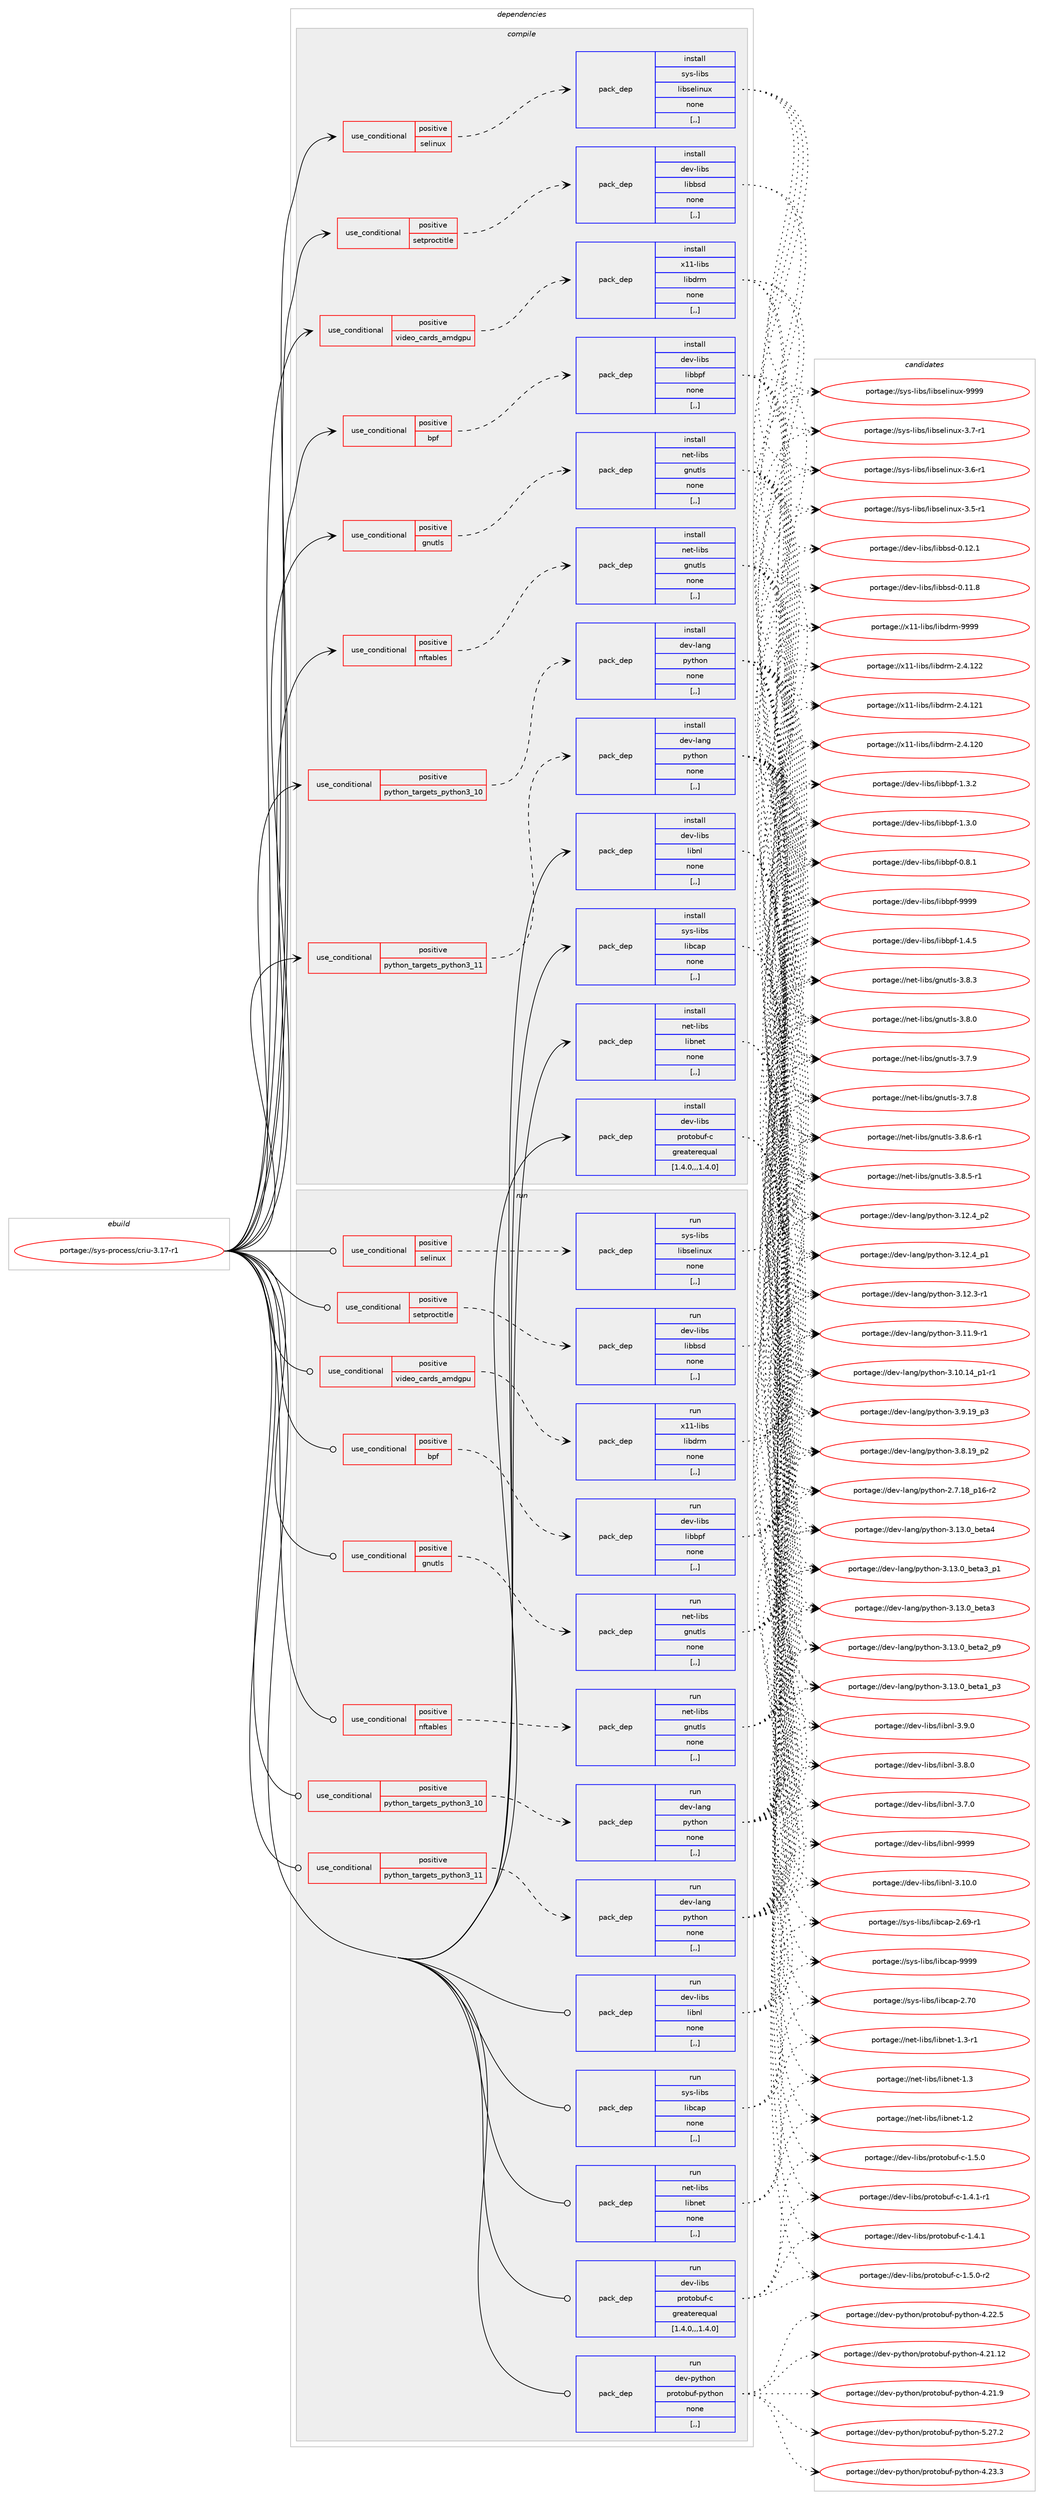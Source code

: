 digraph prolog {

# *************
# Graph options
# *************

newrank=true;
concentrate=true;
compound=true;
graph [rankdir=LR,fontname=Helvetica,fontsize=10,ranksep=1.5];#, ranksep=2.5, nodesep=0.2];
edge  [arrowhead=vee];
node  [fontname=Helvetica,fontsize=10];

# **********
# The ebuild
# **********

subgraph cluster_leftcol {
color=gray;
label=<<i>ebuild</i>>;
id [label="portage://sys-process/criu-3.17-r1", color=red, width=4, href="../sys-process/criu-3.17-r1.svg"];
}

# ****************
# The dependencies
# ****************

subgraph cluster_midcol {
color=gray;
label=<<i>dependencies</i>>;
subgraph cluster_compile {
fillcolor="#eeeeee";
style=filled;
label=<<i>compile</i>>;
subgraph cond118425 {
dependency443323 [label=<<TABLE BORDER="0" CELLBORDER="1" CELLSPACING="0" CELLPADDING="4"><TR><TD ROWSPAN="3" CELLPADDING="10">use_conditional</TD></TR><TR><TD>positive</TD></TR><TR><TD>bpf</TD></TR></TABLE>>, shape=none, color=red];
subgraph pack321891 {
dependency443324 [label=<<TABLE BORDER="0" CELLBORDER="1" CELLSPACING="0" CELLPADDING="4" WIDTH="220"><TR><TD ROWSPAN="6" CELLPADDING="30">pack_dep</TD></TR><TR><TD WIDTH="110">install</TD></TR><TR><TD>dev-libs</TD></TR><TR><TD>libbpf</TD></TR><TR><TD>none</TD></TR><TR><TD>[,,]</TD></TR></TABLE>>, shape=none, color=blue];
}
dependency443323:e -> dependency443324:w [weight=20,style="dashed",arrowhead="vee"];
}
id:e -> dependency443323:w [weight=20,style="solid",arrowhead="vee"];
subgraph cond118426 {
dependency443325 [label=<<TABLE BORDER="0" CELLBORDER="1" CELLSPACING="0" CELLPADDING="4"><TR><TD ROWSPAN="3" CELLPADDING="10">use_conditional</TD></TR><TR><TD>positive</TD></TR><TR><TD>gnutls</TD></TR></TABLE>>, shape=none, color=red];
subgraph pack321892 {
dependency443326 [label=<<TABLE BORDER="0" CELLBORDER="1" CELLSPACING="0" CELLPADDING="4" WIDTH="220"><TR><TD ROWSPAN="6" CELLPADDING="30">pack_dep</TD></TR><TR><TD WIDTH="110">install</TD></TR><TR><TD>net-libs</TD></TR><TR><TD>gnutls</TD></TR><TR><TD>none</TD></TR><TR><TD>[,,]</TD></TR></TABLE>>, shape=none, color=blue];
}
dependency443325:e -> dependency443326:w [weight=20,style="dashed",arrowhead="vee"];
}
id:e -> dependency443325:w [weight=20,style="solid",arrowhead="vee"];
subgraph cond118427 {
dependency443327 [label=<<TABLE BORDER="0" CELLBORDER="1" CELLSPACING="0" CELLPADDING="4"><TR><TD ROWSPAN="3" CELLPADDING="10">use_conditional</TD></TR><TR><TD>positive</TD></TR><TR><TD>nftables</TD></TR></TABLE>>, shape=none, color=red];
subgraph pack321893 {
dependency443328 [label=<<TABLE BORDER="0" CELLBORDER="1" CELLSPACING="0" CELLPADDING="4" WIDTH="220"><TR><TD ROWSPAN="6" CELLPADDING="30">pack_dep</TD></TR><TR><TD WIDTH="110">install</TD></TR><TR><TD>net-libs</TD></TR><TR><TD>gnutls</TD></TR><TR><TD>none</TD></TR><TR><TD>[,,]</TD></TR></TABLE>>, shape=none, color=blue];
}
dependency443327:e -> dependency443328:w [weight=20,style="dashed",arrowhead="vee"];
}
id:e -> dependency443327:w [weight=20,style="solid",arrowhead="vee"];
subgraph cond118428 {
dependency443329 [label=<<TABLE BORDER="0" CELLBORDER="1" CELLSPACING="0" CELLPADDING="4"><TR><TD ROWSPAN="3" CELLPADDING="10">use_conditional</TD></TR><TR><TD>positive</TD></TR><TR><TD>python_targets_python3_10</TD></TR></TABLE>>, shape=none, color=red];
subgraph pack321894 {
dependency443330 [label=<<TABLE BORDER="0" CELLBORDER="1" CELLSPACING="0" CELLPADDING="4" WIDTH="220"><TR><TD ROWSPAN="6" CELLPADDING="30">pack_dep</TD></TR><TR><TD WIDTH="110">install</TD></TR><TR><TD>dev-lang</TD></TR><TR><TD>python</TD></TR><TR><TD>none</TD></TR><TR><TD>[,,]</TD></TR></TABLE>>, shape=none, color=blue];
}
dependency443329:e -> dependency443330:w [weight=20,style="dashed",arrowhead="vee"];
}
id:e -> dependency443329:w [weight=20,style="solid",arrowhead="vee"];
subgraph cond118429 {
dependency443331 [label=<<TABLE BORDER="0" CELLBORDER="1" CELLSPACING="0" CELLPADDING="4"><TR><TD ROWSPAN="3" CELLPADDING="10">use_conditional</TD></TR><TR><TD>positive</TD></TR><TR><TD>python_targets_python3_11</TD></TR></TABLE>>, shape=none, color=red];
subgraph pack321895 {
dependency443332 [label=<<TABLE BORDER="0" CELLBORDER="1" CELLSPACING="0" CELLPADDING="4" WIDTH="220"><TR><TD ROWSPAN="6" CELLPADDING="30">pack_dep</TD></TR><TR><TD WIDTH="110">install</TD></TR><TR><TD>dev-lang</TD></TR><TR><TD>python</TD></TR><TR><TD>none</TD></TR><TR><TD>[,,]</TD></TR></TABLE>>, shape=none, color=blue];
}
dependency443331:e -> dependency443332:w [weight=20,style="dashed",arrowhead="vee"];
}
id:e -> dependency443331:w [weight=20,style="solid",arrowhead="vee"];
subgraph cond118430 {
dependency443333 [label=<<TABLE BORDER="0" CELLBORDER="1" CELLSPACING="0" CELLPADDING="4"><TR><TD ROWSPAN="3" CELLPADDING="10">use_conditional</TD></TR><TR><TD>positive</TD></TR><TR><TD>selinux</TD></TR></TABLE>>, shape=none, color=red];
subgraph pack321896 {
dependency443334 [label=<<TABLE BORDER="0" CELLBORDER="1" CELLSPACING="0" CELLPADDING="4" WIDTH="220"><TR><TD ROWSPAN="6" CELLPADDING="30">pack_dep</TD></TR><TR><TD WIDTH="110">install</TD></TR><TR><TD>sys-libs</TD></TR><TR><TD>libselinux</TD></TR><TR><TD>none</TD></TR><TR><TD>[,,]</TD></TR></TABLE>>, shape=none, color=blue];
}
dependency443333:e -> dependency443334:w [weight=20,style="dashed",arrowhead="vee"];
}
id:e -> dependency443333:w [weight=20,style="solid",arrowhead="vee"];
subgraph cond118431 {
dependency443335 [label=<<TABLE BORDER="0" CELLBORDER="1" CELLSPACING="0" CELLPADDING="4"><TR><TD ROWSPAN="3" CELLPADDING="10">use_conditional</TD></TR><TR><TD>positive</TD></TR><TR><TD>setproctitle</TD></TR></TABLE>>, shape=none, color=red];
subgraph pack321897 {
dependency443336 [label=<<TABLE BORDER="0" CELLBORDER="1" CELLSPACING="0" CELLPADDING="4" WIDTH="220"><TR><TD ROWSPAN="6" CELLPADDING="30">pack_dep</TD></TR><TR><TD WIDTH="110">install</TD></TR><TR><TD>dev-libs</TD></TR><TR><TD>libbsd</TD></TR><TR><TD>none</TD></TR><TR><TD>[,,]</TD></TR></TABLE>>, shape=none, color=blue];
}
dependency443335:e -> dependency443336:w [weight=20,style="dashed",arrowhead="vee"];
}
id:e -> dependency443335:w [weight=20,style="solid",arrowhead="vee"];
subgraph cond118432 {
dependency443337 [label=<<TABLE BORDER="0" CELLBORDER="1" CELLSPACING="0" CELLPADDING="4"><TR><TD ROWSPAN="3" CELLPADDING="10">use_conditional</TD></TR><TR><TD>positive</TD></TR><TR><TD>video_cards_amdgpu</TD></TR></TABLE>>, shape=none, color=red];
subgraph pack321898 {
dependency443338 [label=<<TABLE BORDER="0" CELLBORDER="1" CELLSPACING="0" CELLPADDING="4" WIDTH="220"><TR><TD ROWSPAN="6" CELLPADDING="30">pack_dep</TD></TR><TR><TD WIDTH="110">install</TD></TR><TR><TD>x11-libs</TD></TR><TR><TD>libdrm</TD></TR><TR><TD>none</TD></TR><TR><TD>[,,]</TD></TR></TABLE>>, shape=none, color=blue];
}
dependency443337:e -> dependency443338:w [weight=20,style="dashed",arrowhead="vee"];
}
id:e -> dependency443337:w [weight=20,style="solid",arrowhead="vee"];
subgraph pack321899 {
dependency443339 [label=<<TABLE BORDER="0" CELLBORDER="1" CELLSPACING="0" CELLPADDING="4" WIDTH="220"><TR><TD ROWSPAN="6" CELLPADDING="30">pack_dep</TD></TR><TR><TD WIDTH="110">install</TD></TR><TR><TD>dev-libs</TD></TR><TR><TD>libnl</TD></TR><TR><TD>none</TD></TR><TR><TD>[,,]</TD></TR></TABLE>>, shape=none, color=blue];
}
id:e -> dependency443339:w [weight=20,style="solid",arrowhead="vee"];
subgraph pack321900 {
dependency443340 [label=<<TABLE BORDER="0" CELLBORDER="1" CELLSPACING="0" CELLPADDING="4" WIDTH="220"><TR><TD ROWSPAN="6" CELLPADDING="30">pack_dep</TD></TR><TR><TD WIDTH="110">install</TD></TR><TR><TD>dev-libs</TD></TR><TR><TD>protobuf-c</TD></TR><TR><TD>greaterequal</TD></TR><TR><TD>[1.4.0,,,1.4.0]</TD></TR></TABLE>>, shape=none, color=blue];
}
id:e -> dependency443340:w [weight=20,style="solid",arrowhead="vee"];
subgraph pack321901 {
dependency443341 [label=<<TABLE BORDER="0" CELLBORDER="1" CELLSPACING="0" CELLPADDING="4" WIDTH="220"><TR><TD ROWSPAN="6" CELLPADDING="30">pack_dep</TD></TR><TR><TD WIDTH="110">install</TD></TR><TR><TD>net-libs</TD></TR><TR><TD>libnet</TD></TR><TR><TD>none</TD></TR><TR><TD>[,,]</TD></TR></TABLE>>, shape=none, color=blue];
}
id:e -> dependency443341:w [weight=20,style="solid",arrowhead="vee"];
subgraph pack321902 {
dependency443342 [label=<<TABLE BORDER="0" CELLBORDER="1" CELLSPACING="0" CELLPADDING="4" WIDTH="220"><TR><TD ROWSPAN="6" CELLPADDING="30">pack_dep</TD></TR><TR><TD WIDTH="110">install</TD></TR><TR><TD>sys-libs</TD></TR><TR><TD>libcap</TD></TR><TR><TD>none</TD></TR><TR><TD>[,,]</TD></TR></TABLE>>, shape=none, color=blue];
}
id:e -> dependency443342:w [weight=20,style="solid",arrowhead="vee"];
}
subgraph cluster_compileandrun {
fillcolor="#eeeeee";
style=filled;
label=<<i>compile and run</i>>;
}
subgraph cluster_run {
fillcolor="#eeeeee";
style=filled;
label=<<i>run</i>>;
subgraph cond118433 {
dependency443343 [label=<<TABLE BORDER="0" CELLBORDER="1" CELLSPACING="0" CELLPADDING="4"><TR><TD ROWSPAN="3" CELLPADDING="10">use_conditional</TD></TR><TR><TD>positive</TD></TR><TR><TD>bpf</TD></TR></TABLE>>, shape=none, color=red];
subgraph pack321903 {
dependency443344 [label=<<TABLE BORDER="0" CELLBORDER="1" CELLSPACING="0" CELLPADDING="4" WIDTH="220"><TR><TD ROWSPAN="6" CELLPADDING="30">pack_dep</TD></TR><TR><TD WIDTH="110">run</TD></TR><TR><TD>dev-libs</TD></TR><TR><TD>libbpf</TD></TR><TR><TD>none</TD></TR><TR><TD>[,,]</TD></TR></TABLE>>, shape=none, color=blue];
}
dependency443343:e -> dependency443344:w [weight=20,style="dashed",arrowhead="vee"];
}
id:e -> dependency443343:w [weight=20,style="solid",arrowhead="odot"];
subgraph cond118434 {
dependency443345 [label=<<TABLE BORDER="0" CELLBORDER="1" CELLSPACING="0" CELLPADDING="4"><TR><TD ROWSPAN="3" CELLPADDING="10">use_conditional</TD></TR><TR><TD>positive</TD></TR><TR><TD>gnutls</TD></TR></TABLE>>, shape=none, color=red];
subgraph pack321904 {
dependency443346 [label=<<TABLE BORDER="0" CELLBORDER="1" CELLSPACING="0" CELLPADDING="4" WIDTH="220"><TR><TD ROWSPAN="6" CELLPADDING="30">pack_dep</TD></TR><TR><TD WIDTH="110">run</TD></TR><TR><TD>net-libs</TD></TR><TR><TD>gnutls</TD></TR><TR><TD>none</TD></TR><TR><TD>[,,]</TD></TR></TABLE>>, shape=none, color=blue];
}
dependency443345:e -> dependency443346:w [weight=20,style="dashed",arrowhead="vee"];
}
id:e -> dependency443345:w [weight=20,style="solid",arrowhead="odot"];
subgraph cond118435 {
dependency443347 [label=<<TABLE BORDER="0" CELLBORDER="1" CELLSPACING="0" CELLPADDING="4"><TR><TD ROWSPAN="3" CELLPADDING="10">use_conditional</TD></TR><TR><TD>positive</TD></TR><TR><TD>nftables</TD></TR></TABLE>>, shape=none, color=red];
subgraph pack321905 {
dependency443348 [label=<<TABLE BORDER="0" CELLBORDER="1" CELLSPACING="0" CELLPADDING="4" WIDTH="220"><TR><TD ROWSPAN="6" CELLPADDING="30">pack_dep</TD></TR><TR><TD WIDTH="110">run</TD></TR><TR><TD>net-libs</TD></TR><TR><TD>gnutls</TD></TR><TR><TD>none</TD></TR><TR><TD>[,,]</TD></TR></TABLE>>, shape=none, color=blue];
}
dependency443347:e -> dependency443348:w [weight=20,style="dashed",arrowhead="vee"];
}
id:e -> dependency443347:w [weight=20,style="solid",arrowhead="odot"];
subgraph cond118436 {
dependency443349 [label=<<TABLE BORDER="0" CELLBORDER="1" CELLSPACING="0" CELLPADDING="4"><TR><TD ROWSPAN="3" CELLPADDING="10">use_conditional</TD></TR><TR><TD>positive</TD></TR><TR><TD>python_targets_python3_10</TD></TR></TABLE>>, shape=none, color=red];
subgraph pack321906 {
dependency443350 [label=<<TABLE BORDER="0" CELLBORDER="1" CELLSPACING="0" CELLPADDING="4" WIDTH="220"><TR><TD ROWSPAN="6" CELLPADDING="30">pack_dep</TD></TR><TR><TD WIDTH="110">run</TD></TR><TR><TD>dev-lang</TD></TR><TR><TD>python</TD></TR><TR><TD>none</TD></TR><TR><TD>[,,]</TD></TR></TABLE>>, shape=none, color=blue];
}
dependency443349:e -> dependency443350:w [weight=20,style="dashed",arrowhead="vee"];
}
id:e -> dependency443349:w [weight=20,style="solid",arrowhead="odot"];
subgraph cond118437 {
dependency443351 [label=<<TABLE BORDER="0" CELLBORDER="1" CELLSPACING="0" CELLPADDING="4"><TR><TD ROWSPAN="3" CELLPADDING="10">use_conditional</TD></TR><TR><TD>positive</TD></TR><TR><TD>python_targets_python3_11</TD></TR></TABLE>>, shape=none, color=red];
subgraph pack321907 {
dependency443352 [label=<<TABLE BORDER="0" CELLBORDER="1" CELLSPACING="0" CELLPADDING="4" WIDTH="220"><TR><TD ROWSPAN="6" CELLPADDING="30">pack_dep</TD></TR><TR><TD WIDTH="110">run</TD></TR><TR><TD>dev-lang</TD></TR><TR><TD>python</TD></TR><TR><TD>none</TD></TR><TR><TD>[,,]</TD></TR></TABLE>>, shape=none, color=blue];
}
dependency443351:e -> dependency443352:w [weight=20,style="dashed",arrowhead="vee"];
}
id:e -> dependency443351:w [weight=20,style="solid",arrowhead="odot"];
subgraph cond118438 {
dependency443353 [label=<<TABLE BORDER="0" CELLBORDER="1" CELLSPACING="0" CELLPADDING="4"><TR><TD ROWSPAN="3" CELLPADDING="10">use_conditional</TD></TR><TR><TD>positive</TD></TR><TR><TD>selinux</TD></TR></TABLE>>, shape=none, color=red];
subgraph pack321908 {
dependency443354 [label=<<TABLE BORDER="0" CELLBORDER="1" CELLSPACING="0" CELLPADDING="4" WIDTH="220"><TR><TD ROWSPAN="6" CELLPADDING="30">pack_dep</TD></TR><TR><TD WIDTH="110">run</TD></TR><TR><TD>sys-libs</TD></TR><TR><TD>libselinux</TD></TR><TR><TD>none</TD></TR><TR><TD>[,,]</TD></TR></TABLE>>, shape=none, color=blue];
}
dependency443353:e -> dependency443354:w [weight=20,style="dashed",arrowhead="vee"];
}
id:e -> dependency443353:w [weight=20,style="solid",arrowhead="odot"];
subgraph cond118439 {
dependency443355 [label=<<TABLE BORDER="0" CELLBORDER="1" CELLSPACING="0" CELLPADDING="4"><TR><TD ROWSPAN="3" CELLPADDING="10">use_conditional</TD></TR><TR><TD>positive</TD></TR><TR><TD>setproctitle</TD></TR></TABLE>>, shape=none, color=red];
subgraph pack321909 {
dependency443356 [label=<<TABLE BORDER="0" CELLBORDER="1" CELLSPACING="0" CELLPADDING="4" WIDTH="220"><TR><TD ROWSPAN="6" CELLPADDING="30">pack_dep</TD></TR><TR><TD WIDTH="110">run</TD></TR><TR><TD>dev-libs</TD></TR><TR><TD>libbsd</TD></TR><TR><TD>none</TD></TR><TR><TD>[,,]</TD></TR></TABLE>>, shape=none, color=blue];
}
dependency443355:e -> dependency443356:w [weight=20,style="dashed",arrowhead="vee"];
}
id:e -> dependency443355:w [weight=20,style="solid",arrowhead="odot"];
subgraph cond118440 {
dependency443357 [label=<<TABLE BORDER="0" CELLBORDER="1" CELLSPACING="0" CELLPADDING="4"><TR><TD ROWSPAN="3" CELLPADDING="10">use_conditional</TD></TR><TR><TD>positive</TD></TR><TR><TD>video_cards_amdgpu</TD></TR></TABLE>>, shape=none, color=red];
subgraph pack321910 {
dependency443358 [label=<<TABLE BORDER="0" CELLBORDER="1" CELLSPACING="0" CELLPADDING="4" WIDTH="220"><TR><TD ROWSPAN="6" CELLPADDING="30">pack_dep</TD></TR><TR><TD WIDTH="110">run</TD></TR><TR><TD>x11-libs</TD></TR><TR><TD>libdrm</TD></TR><TR><TD>none</TD></TR><TR><TD>[,,]</TD></TR></TABLE>>, shape=none, color=blue];
}
dependency443357:e -> dependency443358:w [weight=20,style="dashed",arrowhead="vee"];
}
id:e -> dependency443357:w [weight=20,style="solid",arrowhead="odot"];
subgraph pack321911 {
dependency443359 [label=<<TABLE BORDER="0" CELLBORDER="1" CELLSPACING="0" CELLPADDING="4" WIDTH="220"><TR><TD ROWSPAN="6" CELLPADDING="30">pack_dep</TD></TR><TR><TD WIDTH="110">run</TD></TR><TR><TD>dev-libs</TD></TR><TR><TD>libnl</TD></TR><TR><TD>none</TD></TR><TR><TD>[,,]</TD></TR></TABLE>>, shape=none, color=blue];
}
id:e -> dependency443359:w [weight=20,style="solid",arrowhead="odot"];
subgraph pack321912 {
dependency443360 [label=<<TABLE BORDER="0" CELLBORDER="1" CELLSPACING="0" CELLPADDING="4" WIDTH="220"><TR><TD ROWSPAN="6" CELLPADDING="30">pack_dep</TD></TR><TR><TD WIDTH="110">run</TD></TR><TR><TD>dev-libs</TD></TR><TR><TD>protobuf-c</TD></TR><TR><TD>greaterequal</TD></TR><TR><TD>[1.4.0,,,1.4.0]</TD></TR></TABLE>>, shape=none, color=blue];
}
id:e -> dependency443360:w [weight=20,style="solid",arrowhead="odot"];
subgraph pack321913 {
dependency443361 [label=<<TABLE BORDER="0" CELLBORDER="1" CELLSPACING="0" CELLPADDING="4" WIDTH="220"><TR><TD ROWSPAN="6" CELLPADDING="30">pack_dep</TD></TR><TR><TD WIDTH="110">run</TD></TR><TR><TD>dev-python</TD></TR><TR><TD>protobuf-python</TD></TR><TR><TD>none</TD></TR><TR><TD>[,,]</TD></TR></TABLE>>, shape=none, color=blue];
}
id:e -> dependency443361:w [weight=20,style="solid",arrowhead="odot"];
subgraph pack321914 {
dependency443362 [label=<<TABLE BORDER="0" CELLBORDER="1" CELLSPACING="0" CELLPADDING="4" WIDTH="220"><TR><TD ROWSPAN="6" CELLPADDING="30">pack_dep</TD></TR><TR><TD WIDTH="110">run</TD></TR><TR><TD>net-libs</TD></TR><TR><TD>libnet</TD></TR><TR><TD>none</TD></TR><TR><TD>[,,]</TD></TR></TABLE>>, shape=none, color=blue];
}
id:e -> dependency443362:w [weight=20,style="solid",arrowhead="odot"];
subgraph pack321915 {
dependency443363 [label=<<TABLE BORDER="0" CELLBORDER="1" CELLSPACING="0" CELLPADDING="4" WIDTH="220"><TR><TD ROWSPAN="6" CELLPADDING="30">pack_dep</TD></TR><TR><TD WIDTH="110">run</TD></TR><TR><TD>sys-libs</TD></TR><TR><TD>libcap</TD></TR><TR><TD>none</TD></TR><TR><TD>[,,]</TD></TR></TABLE>>, shape=none, color=blue];
}
id:e -> dependency443363:w [weight=20,style="solid",arrowhead="odot"];
}
}

# **************
# The candidates
# **************

subgraph cluster_choices {
rank=same;
color=gray;
label=<<i>candidates</i>>;

subgraph choice321891 {
color=black;
nodesep=1;
choice10010111845108105981154710810598981121024557575757 [label="portage://dev-libs/libbpf-9999", color=red, width=4,href="../dev-libs/libbpf-9999.svg"];
choice1001011184510810598115471081059898112102454946524653 [label="portage://dev-libs/libbpf-1.4.5", color=red, width=4,href="../dev-libs/libbpf-1.4.5.svg"];
choice1001011184510810598115471081059898112102454946514650 [label="portage://dev-libs/libbpf-1.3.2", color=red, width=4,href="../dev-libs/libbpf-1.3.2.svg"];
choice1001011184510810598115471081059898112102454946514648 [label="portage://dev-libs/libbpf-1.3.0", color=red, width=4,href="../dev-libs/libbpf-1.3.0.svg"];
choice1001011184510810598115471081059898112102454846564649 [label="portage://dev-libs/libbpf-0.8.1", color=red, width=4,href="../dev-libs/libbpf-0.8.1.svg"];
dependency443324:e -> choice10010111845108105981154710810598981121024557575757:w [style=dotted,weight="100"];
dependency443324:e -> choice1001011184510810598115471081059898112102454946524653:w [style=dotted,weight="100"];
dependency443324:e -> choice1001011184510810598115471081059898112102454946514650:w [style=dotted,weight="100"];
dependency443324:e -> choice1001011184510810598115471081059898112102454946514648:w [style=dotted,weight="100"];
dependency443324:e -> choice1001011184510810598115471081059898112102454846564649:w [style=dotted,weight="100"];
}
subgraph choice321892 {
color=black;
nodesep=1;
choice1101011164510810598115471031101171161081154551465646544511449 [label="portage://net-libs/gnutls-3.8.6-r1", color=red, width=4,href="../net-libs/gnutls-3.8.6-r1.svg"];
choice1101011164510810598115471031101171161081154551465646534511449 [label="portage://net-libs/gnutls-3.8.5-r1", color=red, width=4,href="../net-libs/gnutls-3.8.5-r1.svg"];
choice110101116451081059811547103110117116108115455146564651 [label="portage://net-libs/gnutls-3.8.3", color=red, width=4,href="../net-libs/gnutls-3.8.3.svg"];
choice110101116451081059811547103110117116108115455146564648 [label="portage://net-libs/gnutls-3.8.0", color=red, width=4,href="../net-libs/gnutls-3.8.0.svg"];
choice110101116451081059811547103110117116108115455146554657 [label="portage://net-libs/gnutls-3.7.9", color=red, width=4,href="../net-libs/gnutls-3.7.9.svg"];
choice110101116451081059811547103110117116108115455146554656 [label="portage://net-libs/gnutls-3.7.8", color=red, width=4,href="../net-libs/gnutls-3.7.8.svg"];
dependency443326:e -> choice1101011164510810598115471031101171161081154551465646544511449:w [style=dotted,weight="100"];
dependency443326:e -> choice1101011164510810598115471031101171161081154551465646534511449:w [style=dotted,weight="100"];
dependency443326:e -> choice110101116451081059811547103110117116108115455146564651:w [style=dotted,weight="100"];
dependency443326:e -> choice110101116451081059811547103110117116108115455146564648:w [style=dotted,weight="100"];
dependency443326:e -> choice110101116451081059811547103110117116108115455146554657:w [style=dotted,weight="100"];
dependency443326:e -> choice110101116451081059811547103110117116108115455146554656:w [style=dotted,weight="100"];
}
subgraph choice321893 {
color=black;
nodesep=1;
choice1101011164510810598115471031101171161081154551465646544511449 [label="portage://net-libs/gnutls-3.8.6-r1", color=red, width=4,href="../net-libs/gnutls-3.8.6-r1.svg"];
choice1101011164510810598115471031101171161081154551465646534511449 [label="portage://net-libs/gnutls-3.8.5-r1", color=red, width=4,href="../net-libs/gnutls-3.8.5-r1.svg"];
choice110101116451081059811547103110117116108115455146564651 [label="portage://net-libs/gnutls-3.8.3", color=red, width=4,href="../net-libs/gnutls-3.8.3.svg"];
choice110101116451081059811547103110117116108115455146564648 [label="portage://net-libs/gnutls-3.8.0", color=red, width=4,href="../net-libs/gnutls-3.8.0.svg"];
choice110101116451081059811547103110117116108115455146554657 [label="portage://net-libs/gnutls-3.7.9", color=red, width=4,href="../net-libs/gnutls-3.7.9.svg"];
choice110101116451081059811547103110117116108115455146554656 [label="portage://net-libs/gnutls-3.7.8", color=red, width=4,href="../net-libs/gnutls-3.7.8.svg"];
dependency443328:e -> choice1101011164510810598115471031101171161081154551465646544511449:w [style=dotted,weight="100"];
dependency443328:e -> choice1101011164510810598115471031101171161081154551465646534511449:w [style=dotted,weight="100"];
dependency443328:e -> choice110101116451081059811547103110117116108115455146564651:w [style=dotted,weight="100"];
dependency443328:e -> choice110101116451081059811547103110117116108115455146564648:w [style=dotted,weight="100"];
dependency443328:e -> choice110101116451081059811547103110117116108115455146554657:w [style=dotted,weight="100"];
dependency443328:e -> choice110101116451081059811547103110117116108115455146554656:w [style=dotted,weight="100"];
}
subgraph choice321894 {
color=black;
nodesep=1;
choice1001011184510897110103471121211161041111104551464951464895981011169752 [label="portage://dev-lang/python-3.13.0_beta4", color=red, width=4,href="../dev-lang/python-3.13.0_beta4.svg"];
choice10010111845108971101034711212111610411111045514649514648959810111697519511249 [label="portage://dev-lang/python-3.13.0_beta3_p1", color=red, width=4,href="../dev-lang/python-3.13.0_beta3_p1.svg"];
choice1001011184510897110103471121211161041111104551464951464895981011169751 [label="portage://dev-lang/python-3.13.0_beta3", color=red, width=4,href="../dev-lang/python-3.13.0_beta3.svg"];
choice10010111845108971101034711212111610411111045514649514648959810111697509511257 [label="portage://dev-lang/python-3.13.0_beta2_p9", color=red, width=4,href="../dev-lang/python-3.13.0_beta2_p9.svg"];
choice10010111845108971101034711212111610411111045514649514648959810111697499511251 [label="portage://dev-lang/python-3.13.0_beta1_p3", color=red, width=4,href="../dev-lang/python-3.13.0_beta1_p3.svg"];
choice100101118451089711010347112121116104111110455146495046529511250 [label="portage://dev-lang/python-3.12.4_p2", color=red, width=4,href="../dev-lang/python-3.12.4_p2.svg"];
choice100101118451089711010347112121116104111110455146495046529511249 [label="portage://dev-lang/python-3.12.4_p1", color=red, width=4,href="../dev-lang/python-3.12.4_p1.svg"];
choice100101118451089711010347112121116104111110455146495046514511449 [label="portage://dev-lang/python-3.12.3-r1", color=red, width=4,href="../dev-lang/python-3.12.3-r1.svg"];
choice100101118451089711010347112121116104111110455146494946574511449 [label="portage://dev-lang/python-3.11.9-r1", color=red, width=4,href="../dev-lang/python-3.11.9-r1.svg"];
choice100101118451089711010347112121116104111110455146494846495295112494511449 [label="portage://dev-lang/python-3.10.14_p1-r1", color=red, width=4,href="../dev-lang/python-3.10.14_p1-r1.svg"];
choice100101118451089711010347112121116104111110455146574649579511251 [label="portage://dev-lang/python-3.9.19_p3", color=red, width=4,href="../dev-lang/python-3.9.19_p3.svg"];
choice100101118451089711010347112121116104111110455146564649579511250 [label="portage://dev-lang/python-3.8.19_p2", color=red, width=4,href="../dev-lang/python-3.8.19_p2.svg"];
choice100101118451089711010347112121116104111110455046554649569511249544511450 [label="portage://dev-lang/python-2.7.18_p16-r2", color=red, width=4,href="../dev-lang/python-2.7.18_p16-r2.svg"];
dependency443330:e -> choice1001011184510897110103471121211161041111104551464951464895981011169752:w [style=dotted,weight="100"];
dependency443330:e -> choice10010111845108971101034711212111610411111045514649514648959810111697519511249:w [style=dotted,weight="100"];
dependency443330:e -> choice1001011184510897110103471121211161041111104551464951464895981011169751:w [style=dotted,weight="100"];
dependency443330:e -> choice10010111845108971101034711212111610411111045514649514648959810111697509511257:w [style=dotted,weight="100"];
dependency443330:e -> choice10010111845108971101034711212111610411111045514649514648959810111697499511251:w [style=dotted,weight="100"];
dependency443330:e -> choice100101118451089711010347112121116104111110455146495046529511250:w [style=dotted,weight="100"];
dependency443330:e -> choice100101118451089711010347112121116104111110455146495046529511249:w [style=dotted,weight="100"];
dependency443330:e -> choice100101118451089711010347112121116104111110455146495046514511449:w [style=dotted,weight="100"];
dependency443330:e -> choice100101118451089711010347112121116104111110455146494946574511449:w [style=dotted,weight="100"];
dependency443330:e -> choice100101118451089711010347112121116104111110455146494846495295112494511449:w [style=dotted,weight="100"];
dependency443330:e -> choice100101118451089711010347112121116104111110455146574649579511251:w [style=dotted,weight="100"];
dependency443330:e -> choice100101118451089711010347112121116104111110455146564649579511250:w [style=dotted,weight="100"];
dependency443330:e -> choice100101118451089711010347112121116104111110455046554649569511249544511450:w [style=dotted,weight="100"];
}
subgraph choice321895 {
color=black;
nodesep=1;
choice1001011184510897110103471121211161041111104551464951464895981011169752 [label="portage://dev-lang/python-3.13.0_beta4", color=red, width=4,href="../dev-lang/python-3.13.0_beta4.svg"];
choice10010111845108971101034711212111610411111045514649514648959810111697519511249 [label="portage://dev-lang/python-3.13.0_beta3_p1", color=red, width=4,href="../dev-lang/python-3.13.0_beta3_p1.svg"];
choice1001011184510897110103471121211161041111104551464951464895981011169751 [label="portage://dev-lang/python-3.13.0_beta3", color=red, width=4,href="../dev-lang/python-3.13.0_beta3.svg"];
choice10010111845108971101034711212111610411111045514649514648959810111697509511257 [label="portage://dev-lang/python-3.13.0_beta2_p9", color=red, width=4,href="../dev-lang/python-3.13.0_beta2_p9.svg"];
choice10010111845108971101034711212111610411111045514649514648959810111697499511251 [label="portage://dev-lang/python-3.13.0_beta1_p3", color=red, width=4,href="../dev-lang/python-3.13.0_beta1_p3.svg"];
choice100101118451089711010347112121116104111110455146495046529511250 [label="portage://dev-lang/python-3.12.4_p2", color=red, width=4,href="../dev-lang/python-3.12.4_p2.svg"];
choice100101118451089711010347112121116104111110455146495046529511249 [label="portage://dev-lang/python-3.12.4_p1", color=red, width=4,href="../dev-lang/python-3.12.4_p1.svg"];
choice100101118451089711010347112121116104111110455146495046514511449 [label="portage://dev-lang/python-3.12.3-r1", color=red, width=4,href="../dev-lang/python-3.12.3-r1.svg"];
choice100101118451089711010347112121116104111110455146494946574511449 [label="portage://dev-lang/python-3.11.9-r1", color=red, width=4,href="../dev-lang/python-3.11.9-r1.svg"];
choice100101118451089711010347112121116104111110455146494846495295112494511449 [label="portage://dev-lang/python-3.10.14_p1-r1", color=red, width=4,href="../dev-lang/python-3.10.14_p1-r1.svg"];
choice100101118451089711010347112121116104111110455146574649579511251 [label="portage://dev-lang/python-3.9.19_p3", color=red, width=4,href="../dev-lang/python-3.9.19_p3.svg"];
choice100101118451089711010347112121116104111110455146564649579511250 [label="portage://dev-lang/python-3.8.19_p2", color=red, width=4,href="../dev-lang/python-3.8.19_p2.svg"];
choice100101118451089711010347112121116104111110455046554649569511249544511450 [label="portage://dev-lang/python-2.7.18_p16-r2", color=red, width=4,href="../dev-lang/python-2.7.18_p16-r2.svg"];
dependency443332:e -> choice1001011184510897110103471121211161041111104551464951464895981011169752:w [style=dotted,weight="100"];
dependency443332:e -> choice10010111845108971101034711212111610411111045514649514648959810111697519511249:w [style=dotted,weight="100"];
dependency443332:e -> choice1001011184510897110103471121211161041111104551464951464895981011169751:w [style=dotted,weight="100"];
dependency443332:e -> choice10010111845108971101034711212111610411111045514649514648959810111697509511257:w [style=dotted,weight="100"];
dependency443332:e -> choice10010111845108971101034711212111610411111045514649514648959810111697499511251:w [style=dotted,weight="100"];
dependency443332:e -> choice100101118451089711010347112121116104111110455146495046529511250:w [style=dotted,weight="100"];
dependency443332:e -> choice100101118451089711010347112121116104111110455146495046529511249:w [style=dotted,weight="100"];
dependency443332:e -> choice100101118451089711010347112121116104111110455146495046514511449:w [style=dotted,weight="100"];
dependency443332:e -> choice100101118451089711010347112121116104111110455146494946574511449:w [style=dotted,weight="100"];
dependency443332:e -> choice100101118451089711010347112121116104111110455146494846495295112494511449:w [style=dotted,weight="100"];
dependency443332:e -> choice100101118451089711010347112121116104111110455146574649579511251:w [style=dotted,weight="100"];
dependency443332:e -> choice100101118451089711010347112121116104111110455146564649579511250:w [style=dotted,weight="100"];
dependency443332:e -> choice100101118451089711010347112121116104111110455046554649569511249544511450:w [style=dotted,weight="100"];
}
subgraph choice321896 {
color=black;
nodesep=1;
choice115121115451081059811547108105981151011081051101171204557575757 [label="portage://sys-libs/libselinux-9999", color=red, width=4,href="../sys-libs/libselinux-9999.svg"];
choice11512111545108105981154710810598115101108105110117120455146554511449 [label="portage://sys-libs/libselinux-3.7-r1", color=red, width=4,href="../sys-libs/libselinux-3.7-r1.svg"];
choice11512111545108105981154710810598115101108105110117120455146544511449 [label="portage://sys-libs/libselinux-3.6-r1", color=red, width=4,href="../sys-libs/libselinux-3.6-r1.svg"];
choice11512111545108105981154710810598115101108105110117120455146534511449 [label="portage://sys-libs/libselinux-3.5-r1", color=red, width=4,href="../sys-libs/libselinux-3.5-r1.svg"];
dependency443334:e -> choice115121115451081059811547108105981151011081051101171204557575757:w [style=dotted,weight="100"];
dependency443334:e -> choice11512111545108105981154710810598115101108105110117120455146554511449:w [style=dotted,weight="100"];
dependency443334:e -> choice11512111545108105981154710810598115101108105110117120455146544511449:w [style=dotted,weight="100"];
dependency443334:e -> choice11512111545108105981154710810598115101108105110117120455146534511449:w [style=dotted,weight="100"];
}
subgraph choice321897 {
color=black;
nodesep=1;
choice100101118451081059811547108105989811510045484649504649 [label="portage://dev-libs/libbsd-0.12.1", color=red, width=4,href="../dev-libs/libbsd-0.12.1.svg"];
choice100101118451081059811547108105989811510045484649494656 [label="portage://dev-libs/libbsd-0.11.8", color=red, width=4,href="../dev-libs/libbsd-0.11.8.svg"];
dependency443336:e -> choice100101118451081059811547108105989811510045484649504649:w [style=dotted,weight="100"];
dependency443336:e -> choice100101118451081059811547108105989811510045484649494656:w [style=dotted,weight="100"];
}
subgraph choice321898 {
color=black;
nodesep=1;
choice1204949451081059811547108105981001141094557575757 [label="portage://x11-libs/libdrm-9999", color=red, width=4,href="../x11-libs/libdrm-9999.svg"];
choice1204949451081059811547108105981001141094550465246495050 [label="portage://x11-libs/libdrm-2.4.122", color=red, width=4,href="../x11-libs/libdrm-2.4.122.svg"];
choice1204949451081059811547108105981001141094550465246495049 [label="portage://x11-libs/libdrm-2.4.121", color=red, width=4,href="../x11-libs/libdrm-2.4.121.svg"];
choice1204949451081059811547108105981001141094550465246495048 [label="portage://x11-libs/libdrm-2.4.120", color=red, width=4,href="../x11-libs/libdrm-2.4.120.svg"];
dependency443338:e -> choice1204949451081059811547108105981001141094557575757:w [style=dotted,weight="100"];
dependency443338:e -> choice1204949451081059811547108105981001141094550465246495050:w [style=dotted,weight="100"];
dependency443338:e -> choice1204949451081059811547108105981001141094550465246495049:w [style=dotted,weight="100"];
dependency443338:e -> choice1204949451081059811547108105981001141094550465246495048:w [style=dotted,weight="100"];
}
subgraph choice321899 {
color=black;
nodesep=1;
choice100101118451081059811547108105981101084557575757 [label="portage://dev-libs/libnl-9999", color=red, width=4,href="../dev-libs/libnl-9999.svg"];
choice1001011184510810598115471081059811010845514649484648 [label="portage://dev-libs/libnl-3.10.0", color=red, width=4,href="../dev-libs/libnl-3.10.0.svg"];
choice10010111845108105981154710810598110108455146574648 [label="portage://dev-libs/libnl-3.9.0", color=red, width=4,href="../dev-libs/libnl-3.9.0.svg"];
choice10010111845108105981154710810598110108455146564648 [label="portage://dev-libs/libnl-3.8.0", color=red, width=4,href="../dev-libs/libnl-3.8.0.svg"];
choice10010111845108105981154710810598110108455146554648 [label="portage://dev-libs/libnl-3.7.0", color=red, width=4,href="../dev-libs/libnl-3.7.0.svg"];
dependency443339:e -> choice100101118451081059811547108105981101084557575757:w [style=dotted,weight="100"];
dependency443339:e -> choice1001011184510810598115471081059811010845514649484648:w [style=dotted,weight="100"];
dependency443339:e -> choice10010111845108105981154710810598110108455146574648:w [style=dotted,weight="100"];
dependency443339:e -> choice10010111845108105981154710810598110108455146564648:w [style=dotted,weight="100"];
dependency443339:e -> choice10010111845108105981154710810598110108455146554648:w [style=dotted,weight="100"];
}
subgraph choice321900 {
color=black;
nodesep=1;
choice1001011184510810598115471121141111161119811710245994549465346484511450 [label="portage://dev-libs/protobuf-c-1.5.0-r2", color=red, width=4,href="../dev-libs/protobuf-c-1.5.0-r2.svg"];
choice100101118451081059811547112114111116111981171024599454946534648 [label="portage://dev-libs/protobuf-c-1.5.0", color=red, width=4,href="../dev-libs/protobuf-c-1.5.0.svg"];
choice1001011184510810598115471121141111161119811710245994549465246494511449 [label="portage://dev-libs/protobuf-c-1.4.1-r1", color=red, width=4,href="../dev-libs/protobuf-c-1.4.1-r1.svg"];
choice100101118451081059811547112114111116111981171024599454946524649 [label="portage://dev-libs/protobuf-c-1.4.1", color=red, width=4,href="../dev-libs/protobuf-c-1.4.1.svg"];
dependency443340:e -> choice1001011184510810598115471121141111161119811710245994549465346484511450:w [style=dotted,weight="100"];
dependency443340:e -> choice100101118451081059811547112114111116111981171024599454946534648:w [style=dotted,weight="100"];
dependency443340:e -> choice1001011184510810598115471121141111161119811710245994549465246494511449:w [style=dotted,weight="100"];
dependency443340:e -> choice100101118451081059811547112114111116111981171024599454946524649:w [style=dotted,weight="100"];
}
subgraph choice321901 {
color=black;
nodesep=1;
choice11010111645108105981154710810598110101116454946514511449 [label="portage://net-libs/libnet-1.3-r1", color=red, width=4,href="../net-libs/libnet-1.3-r1.svg"];
choice1101011164510810598115471081059811010111645494651 [label="portage://net-libs/libnet-1.3", color=red, width=4,href="../net-libs/libnet-1.3.svg"];
choice1101011164510810598115471081059811010111645494650 [label="portage://net-libs/libnet-1.2", color=red, width=4,href="../net-libs/libnet-1.2.svg"];
dependency443341:e -> choice11010111645108105981154710810598110101116454946514511449:w [style=dotted,weight="100"];
dependency443341:e -> choice1101011164510810598115471081059811010111645494651:w [style=dotted,weight="100"];
dependency443341:e -> choice1101011164510810598115471081059811010111645494650:w [style=dotted,weight="100"];
}
subgraph choice321902 {
color=black;
nodesep=1;
choice1151211154510810598115471081059899971124557575757 [label="portage://sys-libs/libcap-9999", color=red, width=4,href="../sys-libs/libcap-9999.svg"];
choice1151211154510810598115471081059899971124550465548 [label="portage://sys-libs/libcap-2.70", color=red, width=4,href="../sys-libs/libcap-2.70.svg"];
choice11512111545108105981154710810598999711245504654574511449 [label="portage://sys-libs/libcap-2.69-r1", color=red, width=4,href="../sys-libs/libcap-2.69-r1.svg"];
dependency443342:e -> choice1151211154510810598115471081059899971124557575757:w [style=dotted,weight="100"];
dependency443342:e -> choice1151211154510810598115471081059899971124550465548:w [style=dotted,weight="100"];
dependency443342:e -> choice11512111545108105981154710810598999711245504654574511449:w [style=dotted,weight="100"];
}
subgraph choice321903 {
color=black;
nodesep=1;
choice10010111845108105981154710810598981121024557575757 [label="portage://dev-libs/libbpf-9999", color=red, width=4,href="../dev-libs/libbpf-9999.svg"];
choice1001011184510810598115471081059898112102454946524653 [label="portage://dev-libs/libbpf-1.4.5", color=red, width=4,href="../dev-libs/libbpf-1.4.5.svg"];
choice1001011184510810598115471081059898112102454946514650 [label="portage://dev-libs/libbpf-1.3.2", color=red, width=4,href="../dev-libs/libbpf-1.3.2.svg"];
choice1001011184510810598115471081059898112102454946514648 [label="portage://dev-libs/libbpf-1.3.0", color=red, width=4,href="../dev-libs/libbpf-1.3.0.svg"];
choice1001011184510810598115471081059898112102454846564649 [label="portage://dev-libs/libbpf-0.8.1", color=red, width=4,href="../dev-libs/libbpf-0.8.1.svg"];
dependency443344:e -> choice10010111845108105981154710810598981121024557575757:w [style=dotted,weight="100"];
dependency443344:e -> choice1001011184510810598115471081059898112102454946524653:w [style=dotted,weight="100"];
dependency443344:e -> choice1001011184510810598115471081059898112102454946514650:w [style=dotted,weight="100"];
dependency443344:e -> choice1001011184510810598115471081059898112102454946514648:w [style=dotted,weight="100"];
dependency443344:e -> choice1001011184510810598115471081059898112102454846564649:w [style=dotted,weight="100"];
}
subgraph choice321904 {
color=black;
nodesep=1;
choice1101011164510810598115471031101171161081154551465646544511449 [label="portage://net-libs/gnutls-3.8.6-r1", color=red, width=4,href="../net-libs/gnutls-3.8.6-r1.svg"];
choice1101011164510810598115471031101171161081154551465646534511449 [label="portage://net-libs/gnutls-3.8.5-r1", color=red, width=4,href="../net-libs/gnutls-3.8.5-r1.svg"];
choice110101116451081059811547103110117116108115455146564651 [label="portage://net-libs/gnutls-3.8.3", color=red, width=4,href="../net-libs/gnutls-3.8.3.svg"];
choice110101116451081059811547103110117116108115455146564648 [label="portage://net-libs/gnutls-3.8.0", color=red, width=4,href="../net-libs/gnutls-3.8.0.svg"];
choice110101116451081059811547103110117116108115455146554657 [label="portage://net-libs/gnutls-3.7.9", color=red, width=4,href="../net-libs/gnutls-3.7.9.svg"];
choice110101116451081059811547103110117116108115455146554656 [label="portage://net-libs/gnutls-3.7.8", color=red, width=4,href="../net-libs/gnutls-3.7.8.svg"];
dependency443346:e -> choice1101011164510810598115471031101171161081154551465646544511449:w [style=dotted,weight="100"];
dependency443346:e -> choice1101011164510810598115471031101171161081154551465646534511449:w [style=dotted,weight="100"];
dependency443346:e -> choice110101116451081059811547103110117116108115455146564651:w [style=dotted,weight="100"];
dependency443346:e -> choice110101116451081059811547103110117116108115455146564648:w [style=dotted,weight="100"];
dependency443346:e -> choice110101116451081059811547103110117116108115455146554657:w [style=dotted,weight="100"];
dependency443346:e -> choice110101116451081059811547103110117116108115455146554656:w [style=dotted,weight="100"];
}
subgraph choice321905 {
color=black;
nodesep=1;
choice1101011164510810598115471031101171161081154551465646544511449 [label="portage://net-libs/gnutls-3.8.6-r1", color=red, width=4,href="../net-libs/gnutls-3.8.6-r1.svg"];
choice1101011164510810598115471031101171161081154551465646534511449 [label="portage://net-libs/gnutls-3.8.5-r1", color=red, width=4,href="../net-libs/gnutls-3.8.5-r1.svg"];
choice110101116451081059811547103110117116108115455146564651 [label="portage://net-libs/gnutls-3.8.3", color=red, width=4,href="../net-libs/gnutls-3.8.3.svg"];
choice110101116451081059811547103110117116108115455146564648 [label="portage://net-libs/gnutls-3.8.0", color=red, width=4,href="../net-libs/gnutls-3.8.0.svg"];
choice110101116451081059811547103110117116108115455146554657 [label="portage://net-libs/gnutls-3.7.9", color=red, width=4,href="../net-libs/gnutls-3.7.9.svg"];
choice110101116451081059811547103110117116108115455146554656 [label="portage://net-libs/gnutls-3.7.8", color=red, width=4,href="../net-libs/gnutls-3.7.8.svg"];
dependency443348:e -> choice1101011164510810598115471031101171161081154551465646544511449:w [style=dotted,weight="100"];
dependency443348:e -> choice1101011164510810598115471031101171161081154551465646534511449:w [style=dotted,weight="100"];
dependency443348:e -> choice110101116451081059811547103110117116108115455146564651:w [style=dotted,weight="100"];
dependency443348:e -> choice110101116451081059811547103110117116108115455146564648:w [style=dotted,weight="100"];
dependency443348:e -> choice110101116451081059811547103110117116108115455146554657:w [style=dotted,weight="100"];
dependency443348:e -> choice110101116451081059811547103110117116108115455146554656:w [style=dotted,weight="100"];
}
subgraph choice321906 {
color=black;
nodesep=1;
choice1001011184510897110103471121211161041111104551464951464895981011169752 [label="portage://dev-lang/python-3.13.0_beta4", color=red, width=4,href="../dev-lang/python-3.13.0_beta4.svg"];
choice10010111845108971101034711212111610411111045514649514648959810111697519511249 [label="portage://dev-lang/python-3.13.0_beta3_p1", color=red, width=4,href="../dev-lang/python-3.13.0_beta3_p1.svg"];
choice1001011184510897110103471121211161041111104551464951464895981011169751 [label="portage://dev-lang/python-3.13.0_beta3", color=red, width=4,href="../dev-lang/python-3.13.0_beta3.svg"];
choice10010111845108971101034711212111610411111045514649514648959810111697509511257 [label="portage://dev-lang/python-3.13.0_beta2_p9", color=red, width=4,href="../dev-lang/python-3.13.0_beta2_p9.svg"];
choice10010111845108971101034711212111610411111045514649514648959810111697499511251 [label="portage://dev-lang/python-3.13.0_beta1_p3", color=red, width=4,href="../dev-lang/python-3.13.0_beta1_p3.svg"];
choice100101118451089711010347112121116104111110455146495046529511250 [label="portage://dev-lang/python-3.12.4_p2", color=red, width=4,href="../dev-lang/python-3.12.4_p2.svg"];
choice100101118451089711010347112121116104111110455146495046529511249 [label="portage://dev-lang/python-3.12.4_p1", color=red, width=4,href="../dev-lang/python-3.12.4_p1.svg"];
choice100101118451089711010347112121116104111110455146495046514511449 [label="portage://dev-lang/python-3.12.3-r1", color=red, width=4,href="../dev-lang/python-3.12.3-r1.svg"];
choice100101118451089711010347112121116104111110455146494946574511449 [label="portage://dev-lang/python-3.11.9-r1", color=red, width=4,href="../dev-lang/python-3.11.9-r1.svg"];
choice100101118451089711010347112121116104111110455146494846495295112494511449 [label="portage://dev-lang/python-3.10.14_p1-r1", color=red, width=4,href="../dev-lang/python-3.10.14_p1-r1.svg"];
choice100101118451089711010347112121116104111110455146574649579511251 [label="portage://dev-lang/python-3.9.19_p3", color=red, width=4,href="../dev-lang/python-3.9.19_p3.svg"];
choice100101118451089711010347112121116104111110455146564649579511250 [label="portage://dev-lang/python-3.8.19_p2", color=red, width=4,href="../dev-lang/python-3.8.19_p2.svg"];
choice100101118451089711010347112121116104111110455046554649569511249544511450 [label="portage://dev-lang/python-2.7.18_p16-r2", color=red, width=4,href="../dev-lang/python-2.7.18_p16-r2.svg"];
dependency443350:e -> choice1001011184510897110103471121211161041111104551464951464895981011169752:w [style=dotted,weight="100"];
dependency443350:e -> choice10010111845108971101034711212111610411111045514649514648959810111697519511249:w [style=dotted,weight="100"];
dependency443350:e -> choice1001011184510897110103471121211161041111104551464951464895981011169751:w [style=dotted,weight="100"];
dependency443350:e -> choice10010111845108971101034711212111610411111045514649514648959810111697509511257:w [style=dotted,weight="100"];
dependency443350:e -> choice10010111845108971101034711212111610411111045514649514648959810111697499511251:w [style=dotted,weight="100"];
dependency443350:e -> choice100101118451089711010347112121116104111110455146495046529511250:w [style=dotted,weight="100"];
dependency443350:e -> choice100101118451089711010347112121116104111110455146495046529511249:w [style=dotted,weight="100"];
dependency443350:e -> choice100101118451089711010347112121116104111110455146495046514511449:w [style=dotted,weight="100"];
dependency443350:e -> choice100101118451089711010347112121116104111110455146494946574511449:w [style=dotted,weight="100"];
dependency443350:e -> choice100101118451089711010347112121116104111110455146494846495295112494511449:w [style=dotted,weight="100"];
dependency443350:e -> choice100101118451089711010347112121116104111110455146574649579511251:w [style=dotted,weight="100"];
dependency443350:e -> choice100101118451089711010347112121116104111110455146564649579511250:w [style=dotted,weight="100"];
dependency443350:e -> choice100101118451089711010347112121116104111110455046554649569511249544511450:w [style=dotted,weight="100"];
}
subgraph choice321907 {
color=black;
nodesep=1;
choice1001011184510897110103471121211161041111104551464951464895981011169752 [label="portage://dev-lang/python-3.13.0_beta4", color=red, width=4,href="../dev-lang/python-3.13.0_beta4.svg"];
choice10010111845108971101034711212111610411111045514649514648959810111697519511249 [label="portage://dev-lang/python-3.13.0_beta3_p1", color=red, width=4,href="../dev-lang/python-3.13.0_beta3_p1.svg"];
choice1001011184510897110103471121211161041111104551464951464895981011169751 [label="portage://dev-lang/python-3.13.0_beta3", color=red, width=4,href="../dev-lang/python-3.13.0_beta3.svg"];
choice10010111845108971101034711212111610411111045514649514648959810111697509511257 [label="portage://dev-lang/python-3.13.0_beta2_p9", color=red, width=4,href="../dev-lang/python-3.13.0_beta2_p9.svg"];
choice10010111845108971101034711212111610411111045514649514648959810111697499511251 [label="portage://dev-lang/python-3.13.0_beta1_p3", color=red, width=4,href="../dev-lang/python-3.13.0_beta1_p3.svg"];
choice100101118451089711010347112121116104111110455146495046529511250 [label="portage://dev-lang/python-3.12.4_p2", color=red, width=4,href="../dev-lang/python-3.12.4_p2.svg"];
choice100101118451089711010347112121116104111110455146495046529511249 [label="portage://dev-lang/python-3.12.4_p1", color=red, width=4,href="../dev-lang/python-3.12.4_p1.svg"];
choice100101118451089711010347112121116104111110455146495046514511449 [label="portage://dev-lang/python-3.12.3-r1", color=red, width=4,href="../dev-lang/python-3.12.3-r1.svg"];
choice100101118451089711010347112121116104111110455146494946574511449 [label="portage://dev-lang/python-3.11.9-r1", color=red, width=4,href="../dev-lang/python-3.11.9-r1.svg"];
choice100101118451089711010347112121116104111110455146494846495295112494511449 [label="portage://dev-lang/python-3.10.14_p1-r1", color=red, width=4,href="../dev-lang/python-3.10.14_p1-r1.svg"];
choice100101118451089711010347112121116104111110455146574649579511251 [label="portage://dev-lang/python-3.9.19_p3", color=red, width=4,href="../dev-lang/python-3.9.19_p3.svg"];
choice100101118451089711010347112121116104111110455146564649579511250 [label="portage://dev-lang/python-3.8.19_p2", color=red, width=4,href="../dev-lang/python-3.8.19_p2.svg"];
choice100101118451089711010347112121116104111110455046554649569511249544511450 [label="portage://dev-lang/python-2.7.18_p16-r2", color=red, width=4,href="../dev-lang/python-2.7.18_p16-r2.svg"];
dependency443352:e -> choice1001011184510897110103471121211161041111104551464951464895981011169752:w [style=dotted,weight="100"];
dependency443352:e -> choice10010111845108971101034711212111610411111045514649514648959810111697519511249:w [style=dotted,weight="100"];
dependency443352:e -> choice1001011184510897110103471121211161041111104551464951464895981011169751:w [style=dotted,weight="100"];
dependency443352:e -> choice10010111845108971101034711212111610411111045514649514648959810111697509511257:w [style=dotted,weight="100"];
dependency443352:e -> choice10010111845108971101034711212111610411111045514649514648959810111697499511251:w [style=dotted,weight="100"];
dependency443352:e -> choice100101118451089711010347112121116104111110455146495046529511250:w [style=dotted,weight="100"];
dependency443352:e -> choice100101118451089711010347112121116104111110455146495046529511249:w [style=dotted,weight="100"];
dependency443352:e -> choice100101118451089711010347112121116104111110455146495046514511449:w [style=dotted,weight="100"];
dependency443352:e -> choice100101118451089711010347112121116104111110455146494946574511449:w [style=dotted,weight="100"];
dependency443352:e -> choice100101118451089711010347112121116104111110455146494846495295112494511449:w [style=dotted,weight="100"];
dependency443352:e -> choice100101118451089711010347112121116104111110455146574649579511251:w [style=dotted,weight="100"];
dependency443352:e -> choice100101118451089711010347112121116104111110455146564649579511250:w [style=dotted,weight="100"];
dependency443352:e -> choice100101118451089711010347112121116104111110455046554649569511249544511450:w [style=dotted,weight="100"];
}
subgraph choice321908 {
color=black;
nodesep=1;
choice115121115451081059811547108105981151011081051101171204557575757 [label="portage://sys-libs/libselinux-9999", color=red, width=4,href="../sys-libs/libselinux-9999.svg"];
choice11512111545108105981154710810598115101108105110117120455146554511449 [label="portage://sys-libs/libselinux-3.7-r1", color=red, width=4,href="../sys-libs/libselinux-3.7-r1.svg"];
choice11512111545108105981154710810598115101108105110117120455146544511449 [label="portage://sys-libs/libselinux-3.6-r1", color=red, width=4,href="../sys-libs/libselinux-3.6-r1.svg"];
choice11512111545108105981154710810598115101108105110117120455146534511449 [label="portage://sys-libs/libselinux-3.5-r1", color=red, width=4,href="../sys-libs/libselinux-3.5-r1.svg"];
dependency443354:e -> choice115121115451081059811547108105981151011081051101171204557575757:w [style=dotted,weight="100"];
dependency443354:e -> choice11512111545108105981154710810598115101108105110117120455146554511449:w [style=dotted,weight="100"];
dependency443354:e -> choice11512111545108105981154710810598115101108105110117120455146544511449:w [style=dotted,weight="100"];
dependency443354:e -> choice11512111545108105981154710810598115101108105110117120455146534511449:w [style=dotted,weight="100"];
}
subgraph choice321909 {
color=black;
nodesep=1;
choice100101118451081059811547108105989811510045484649504649 [label="portage://dev-libs/libbsd-0.12.1", color=red, width=4,href="../dev-libs/libbsd-0.12.1.svg"];
choice100101118451081059811547108105989811510045484649494656 [label="portage://dev-libs/libbsd-0.11.8", color=red, width=4,href="../dev-libs/libbsd-0.11.8.svg"];
dependency443356:e -> choice100101118451081059811547108105989811510045484649504649:w [style=dotted,weight="100"];
dependency443356:e -> choice100101118451081059811547108105989811510045484649494656:w [style=dotted,weight="100"];
}
subgraph choice321910 {
color=black;
nodesep=1;
choice1204949451081059811547108105981001141094557575757 [label="portage://x11-libs/libdrm-9999", color=red, width=4,href="../x11-libs/libdrm-9999.svg"];
choice1204949451081059811547108105981001141094550465246495050 [label="portage://x11-libs/libdrm-2.4.122", color=red, width=4,href="../x11-libs/libdrm-2.4.122.svg"];
choice1204949451081059811547108105981001141094550465246495049 [label="portage://x11-libs/libdrm-2.4.121", color=red, width=4,href="../x11-libs/libdrm-2.4.121.svg"];
choice1204949451081059811547108105981001141094550465246495048 [label="portage://x11-libs/libdrm-2.4.120", color=red, width=4,href="../x11-libs/libdrm-2.4.120.svg"];
dependency443358:e -> choice1204949451081059811547108105981001141094557575757:w [style=dotted,weight="100"];
dependency443358:e -> choice1204949451081059811547108105981001141094550465246495050:w [style=dotted,weight="100"];
dependency443358:e -> choice1204949451081059811547108105981001141094550465246495049:w [style=dotted,weight="100"];
dependency443358:e -> choice1204949451081059811547108105981001141094550465246495048:w [style=dotted,weight="100"];
}
subgraph choice321911 {
color=black;
nodesep=1;
choice100101118451081059811547108105981101084557575757 [label="portage://dev-libs/libnl-9999", color=red, width=4,href="../dev-libs/libnl-9999.svg"];
choice1001011184510810598115471081059811010845514649484648 [label="portage://dev-libs/libnl-3.10.0", color=red, width=4,href="../dev-libs/libnl-3.10.0.svg"];
choice10010111845108105981154710810598110108455146574648 [label="portage://dev-libs/libnl-3.9.0", color=red, width=4,href="../dev-libs/libnl-3.9.0.svg"];
choice10010111845108105981154710810598110108455146564648 [label="portage://dev-libs/libnl-3.8.0", color=red, width=4,href="../dev-libs/libnl-3.8.0.svg"];
choice10010111845108105981154710810598110108455146554648 [label="portage://dev-libs/libnl-3.7.0", color=red, width=4,href="../dev-libs/libnl-3.7.0.svg"];
dependency443359:e -> choice100101118451081059811547108105981101084557575757:w [style=dotted,weight="100"];
dependency443359:e -> choice1001011184510810598115471081059811010845514649484648:w [style=dotted,weight="100"];
dependency443359:e -> choice10010111845108105981154710810598110108455146574648:w [style=dotted,weight="100"];
dependency443359:e -> choice10010111845108105981154710810598110108455146564648:w [style=dotted,weight="100"];
dependency443359:e -> choice10010111845108105981154710810598110108455146554648:w [style=dotted,weight="100"];
}
subgraph choice321912 {
color=black;
nodesep=1;
choice1001011184510810598115471121141111161119811710245994549465346484511450 [label="portage://dev-libs/protobuf-c-1.5.0-r2", color=red, width=4,href="../dev-libs/protobuf-c-1.5.0-r2.svg"];
choice100101118451081059811547112114111116111981171024599454946534648 [label="portage://dev-libs/protobuf-c-1.5.0", color=red, width=4,href="../dev-libs/protobuf-c-1.5.0.svg"];
choice1001011184510810598115471121141111161119811710245994549465246494511449 [label="portage://dev-libs/protobuf-c-1.4.1-r1", color=red, width=4,href="../dev-libs/protobuf-c-1.4.1-r1.svg"];
choice100101118451081059811547112114111116111981171024599454946524649 [label="portage://dev-libs/protobuf-c-1.4.1", color=red, width=4,href="../dev-libs/protobuf-c-1.4.1.svg"];
dependency443360:e -> choice1001011184510810598115471121141111161119811710245994549465346484511450:w [style=dotted,weight="100"];
dependency443360:e -> choice100101118451081059811547112114111116111981171024599454946534648:w [style=dotted,weight="100"];
dependency443360:e -> choice1001011184510810598115471121141111161119811710245994549465246494511449:w [style=dotted,weight="100"];
dependency443360:e -> choice100101118451081059811547112114111116111981171024599454946524649:w [style=dotted,weight="100"];
}
subgraph choice321913 {
color=black;
nodesep=1;
choice1001011184511212111610411111047112114111116111981171024511212111610411111045534650554650 [label="portage://dev-python/protobuf-python-5.27.2", color=red, width=4,href="../dev-python/protobuf-python-5.27.2.svg"];
choice1001011184511212111610411111047112114111116111981171024511212111610411111045524650514651 [label="portage://dev-python/protobuf-python-4.23.3", color=red, width=4,href="../dev-python/protobuf-python-4.23.3.svg"];
choice1001011184511212111610411111047112114111116111981171024511212111610411111045524650504653 [label="portage://dev-python/protobuf-python-4.22.5", color=red, width=4,href="../dev-python/protobuf-python-4.22.5.svg"];
choice100101118451121211161041111104711211411111611198117102451121211161041111104552465049464950 [label="portage://dev-python/protobuf-python-4.21.12", color=red, width=4,href="../dev-python/protobuf-python-4.21.12.svg"];
choice1001011184511212111610411111047112114111116111981171024511212111610411111045524650494657 [label="portage://dev-python/protobuf-python-4.21.9", color=red, width=4,href="../dev-python/protobuf-python-4.21.9.svg"];
dependency443361:e -> choice1001011184511212111610411111047112114111116111981171024511212111610411111045534650554650:w [style=dotted,weight="100"];
dependency443361:e -> choice1001011184511212111610411111047112114111116111981171024511212111610411111045524650514651:w [style=dotted,weight="100"];
dependency443361:e -> choice1001011184511212111610411111047112114111116111981171024511212111610411111045524650504653:w [style=dotted,weight="100"];
dependency443361:e -> choice100101118451121211161041111104711211411111611198117102451121211161041111104552465049464950:w [style=dotted,weight="100"];
dependency443361:e -> choice1001011184511212111610411111047112114111116111981171024511212111610411111045524650494657:w [style=dotted,weight="100"];
}
subgraph choice321914 {
color=black;
nodesep=1;
choice11010111645108105981154710810598110101116454946514511449 [label="portage://net-libs/libnet-1.3-r1", color=red, width=4,href="../net-libs/libnet-1.3-r1.svg"];
choice1101011164510810598115471081059811010111645494651 [label="portage://net-libs/libnet-1.3", color=red, width=4,href="../net-libs/libnet-1.3.svg"];
choice1101011164510810598115471081059811010111645494650 [label="portage://net-libs/libnet-1.2", color=red, width=4,href="../net-libs/libnet-1.2.svg"];
dependency443362:e -> choice11010111645108105981154710810598110101116454946514511449:w [style=dotted,weight="100"];
dependency443362:e -> choice1101011164510810598115471081059811010111645494651:w [style=dotted,weight="100"];
dependency443362:e -> choice1101011164510810598115471081059811010111645494650:w [style=dotted,weight="100"];
}
subgraph choice321915 {
color=black;
nodesep=1;
choice1151211154510810598115471081059899971124557575757 [label="portage://sys-libs/libcap-9999", color=red, width=4,href="../sys-libs/libcap-9999.svg"];
choice1151211154510810598115471081059899971124550465548 [label="portage://sys-libs/libcap-2.70", color=red, width=4,href="../sys-libs/libcap-2.70.svg"];
choice11512111545108105981154710810598999711245504654574511449 [label="portage://sys-libs/libcap-2.69-r1", color=red, width=4,href="../sys-libs/libcap-2.69-r1.svg"];
dependency443363:e -> choice1151211154510810598115471081059899971124557575757:w [style=dotted,weight="100"];
dependency443363:e -> choice1151211154510810598115471081059899971124550465548:w [style=dotted,weight="100"];
dependency443363:e -> choice11512111545108105981154710810598999711245504654574511449:w [style=dotted,weight="100"];
}
}

}
